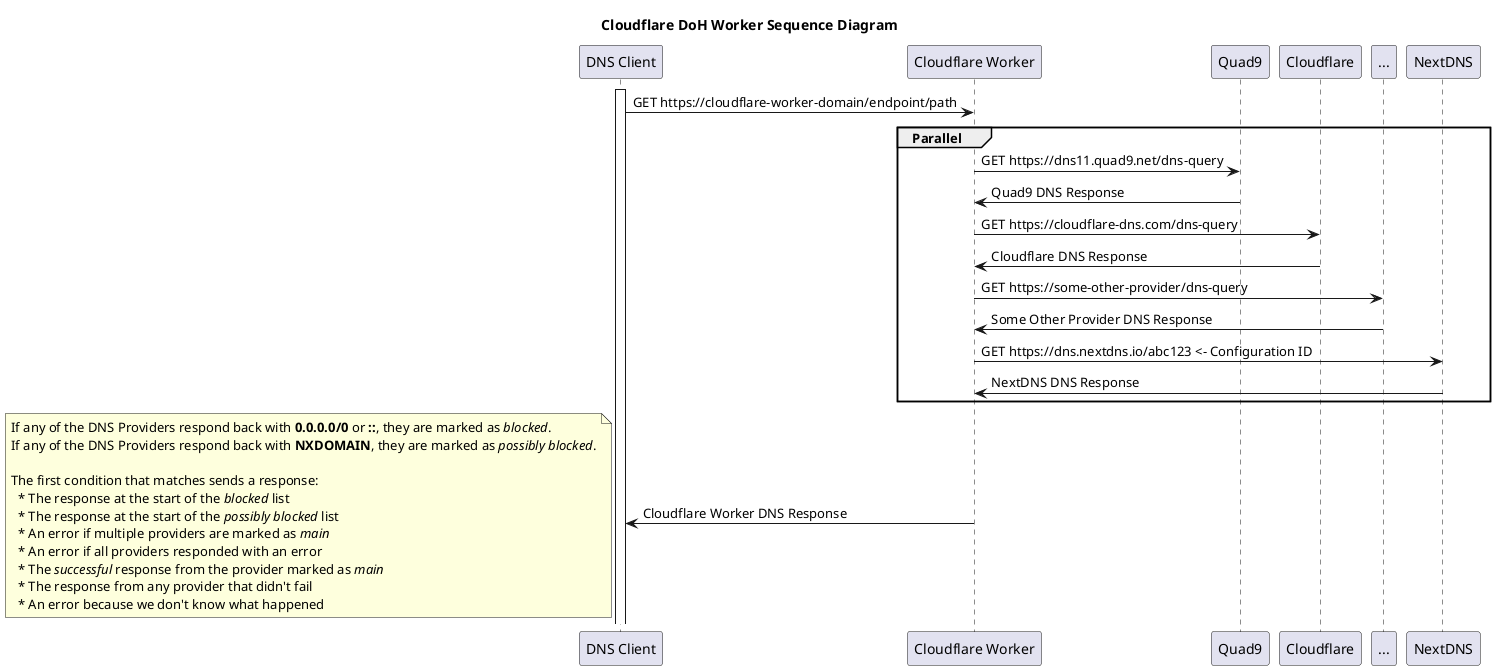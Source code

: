 @startuml Cloudflare-DoH-Worker

title Cloudflare DoH Worker Sequence Diagram

activate "DNS Client"

"DNS Client" -> "Cloudflare Worker": GET https://cloudflare-worker-domain/endpoint/path

group Parallel
  "Cloudflare Worker" -> "Quad9": GET https://dns11.quad9.net/dns-query
  "Cloudflare Worker" <- "Quad9": Quad9 DNS Response
  "Cloudflare Worker" -> "Cloudflare": GET https://cloudflare-dns.com/dns-query
  "Cloudflare Worker" <- "Cloudflare": Cloudflare DNS Response
  "Cloudflare Worker" -> ...: GET https://some-other-provider/dns-query
  "Cloudflare Worker" <- ...: Some Other Provider DNS Response
  "Cloudflare Worker" -> "NextDNS": GET https://dns.nextdns.io/abc123 <- Configuration ID
  "Cloudflare Worker" <- "NextDNS": NextDNS DNS Response
end

"Cloudflare Worker" -> "DNS Client": Cloudflare Worker DNS Response

note left
  If any of the DNS Providers respond back with **0.0.0.0/0** or **::**, they are marked as //blocked//.
  If any of the DNS Providers respond back with **NXDOMAIN**, they are marked as //possibly blocked//.

  The first condition that matches sends a response:
    * The response at the start of the //blocked// list
    * The response at the start of the //possibly blocked// list
    * An error if multiple providers are marked as //main//
    * An error if all providers responded with an error
    * The //successful// response from the provider marked as //main//
    * The response from any provider that didn't fail
    * An error because we don't know what happened
end note
@enduml
